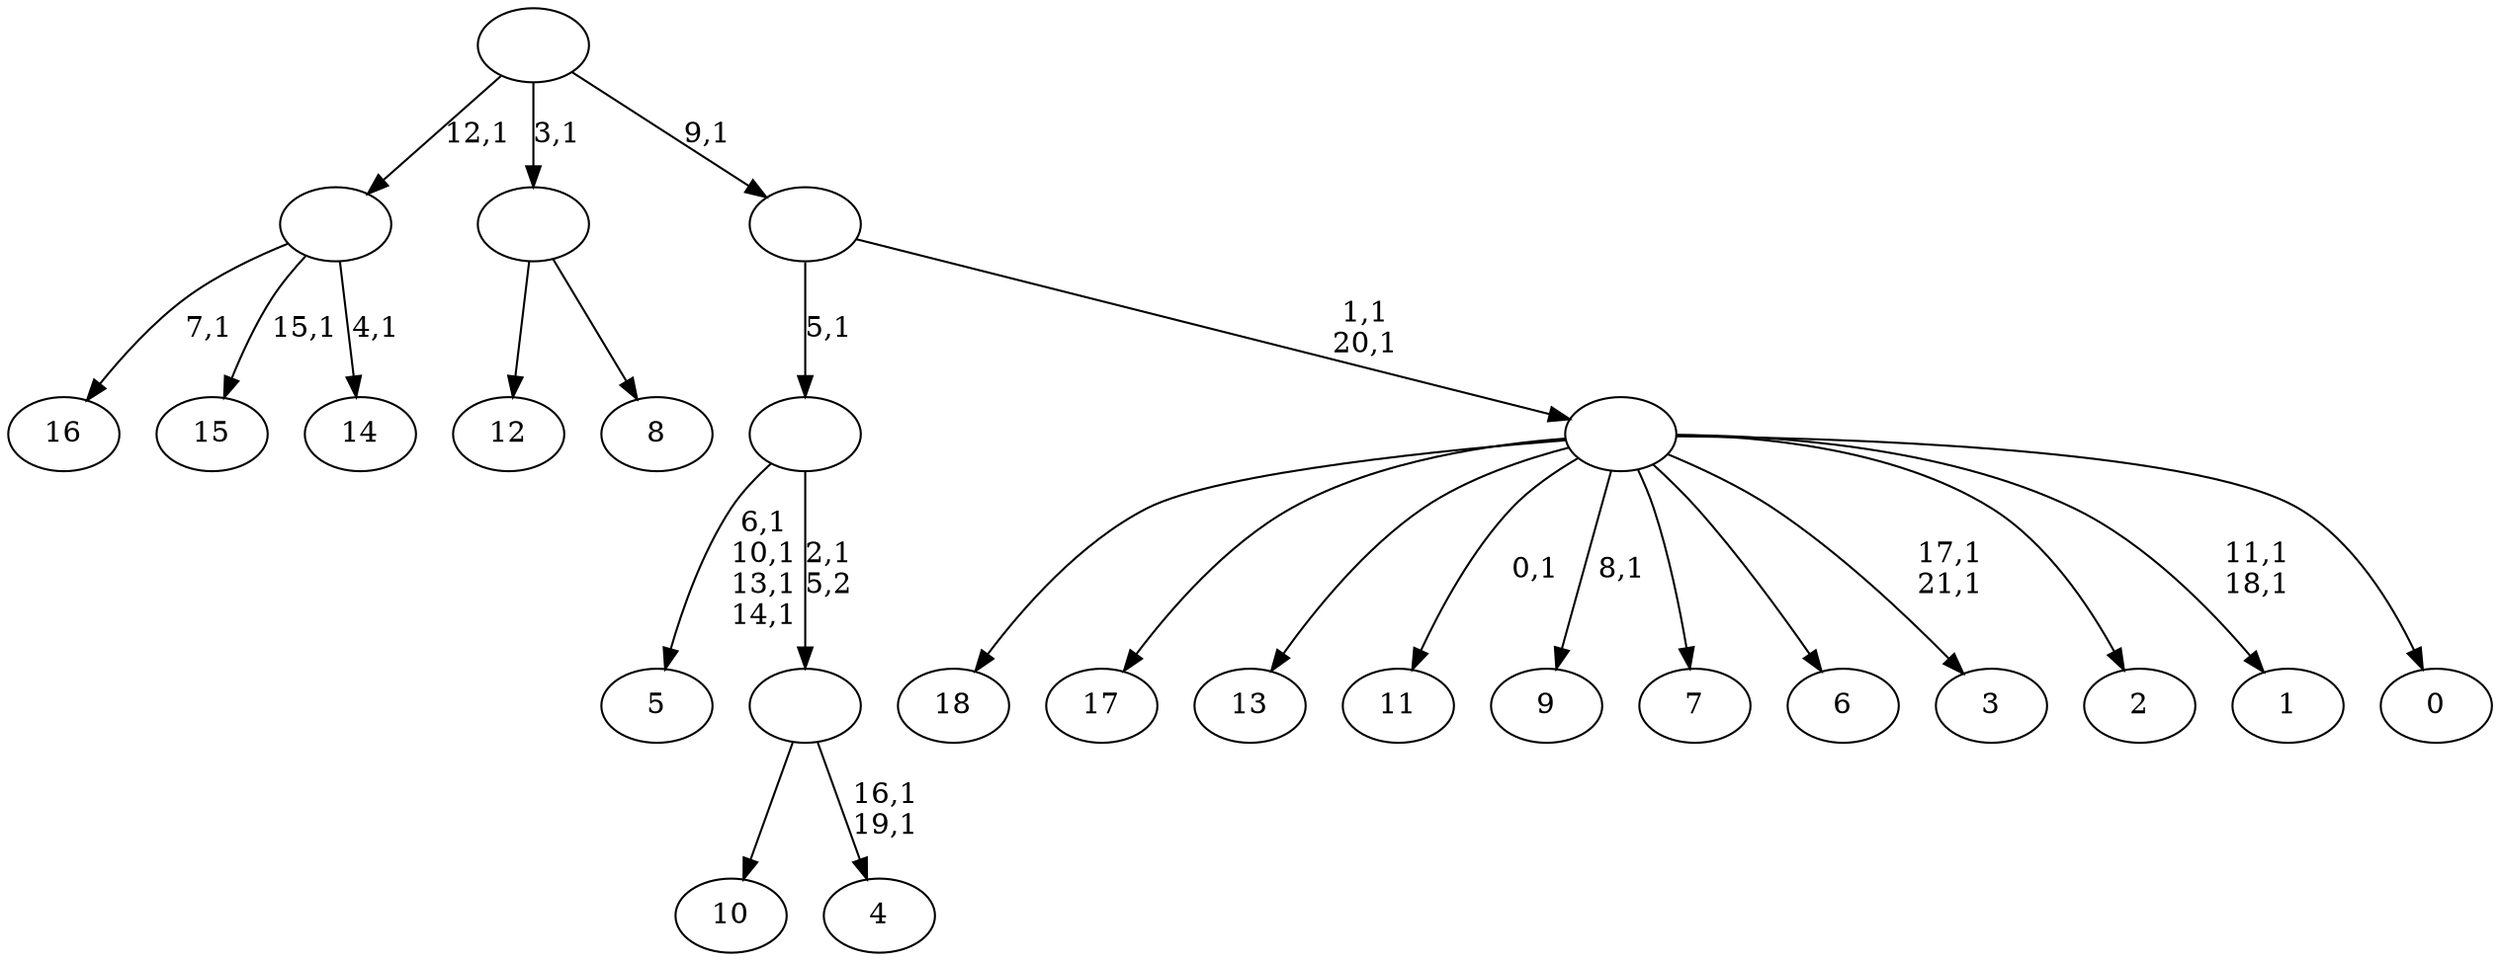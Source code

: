 digraph T {
	41 [label="18"]
	40 [label="17"]
	39 [label="16"]
	37 [label="15"]
	35 [label="14"]
	33 [label=""]
	32 [label="13"]
	31 [label="12"]
	30 [label="11"]
	28 [label="10"]
	27 [label="9"]
	25 [label="8"]
	24 [label=""]
	23 [label="7"]
	22 [label="6"]
	21 [label="5"]
	16 [label="4"]
	13 [label=""]
	12 [label=""]
	11 [label="3"]
	8 [label="2"]
	7 [label="1"]
	4 [label="0"]
	3 [label=""]
	1 [label=""]
	0 [label=""]
	33 -> 35 [label="4,1"]
	33 -> 37 [label="15,1"]
	33 -> 39 [label="7,1"]
	24 -> 31 [label=""]
	24 -> 25 [label=""]
	13 -> 16 [label="16,1\n19,1"]
	13 -> 28 [label=""]
	12 -> 21 [label="6,1\n10,1\n13,1\n14,1"]
	12 -> 13 [label="2,1\n5,2"]
	3 -> 7 [label="11,1\n18,1"]
	3 -> 11 [label="17,1\n21,1"]
	3 -> 27 [label="8,1"]
	3 -> 30 [label="0,1"]
	3 -> 41 [label=""]
	3 -> 40 [label=""]
	3 -> 32 [label=""]
	3 -> 23 [label=""]
	3 -> 22 [label=""]
	3 -> 8 [label=""]
	3 -> 4 [label=""]
	1 -> 3 [label="1,1\n20,1"]
	1 -> 12 [label="5,1"]
	0 -> 33 [label="12,1"]
	0 -> 24 [label="3,1"]
	0 -> 1 [label="9,1"]
}
